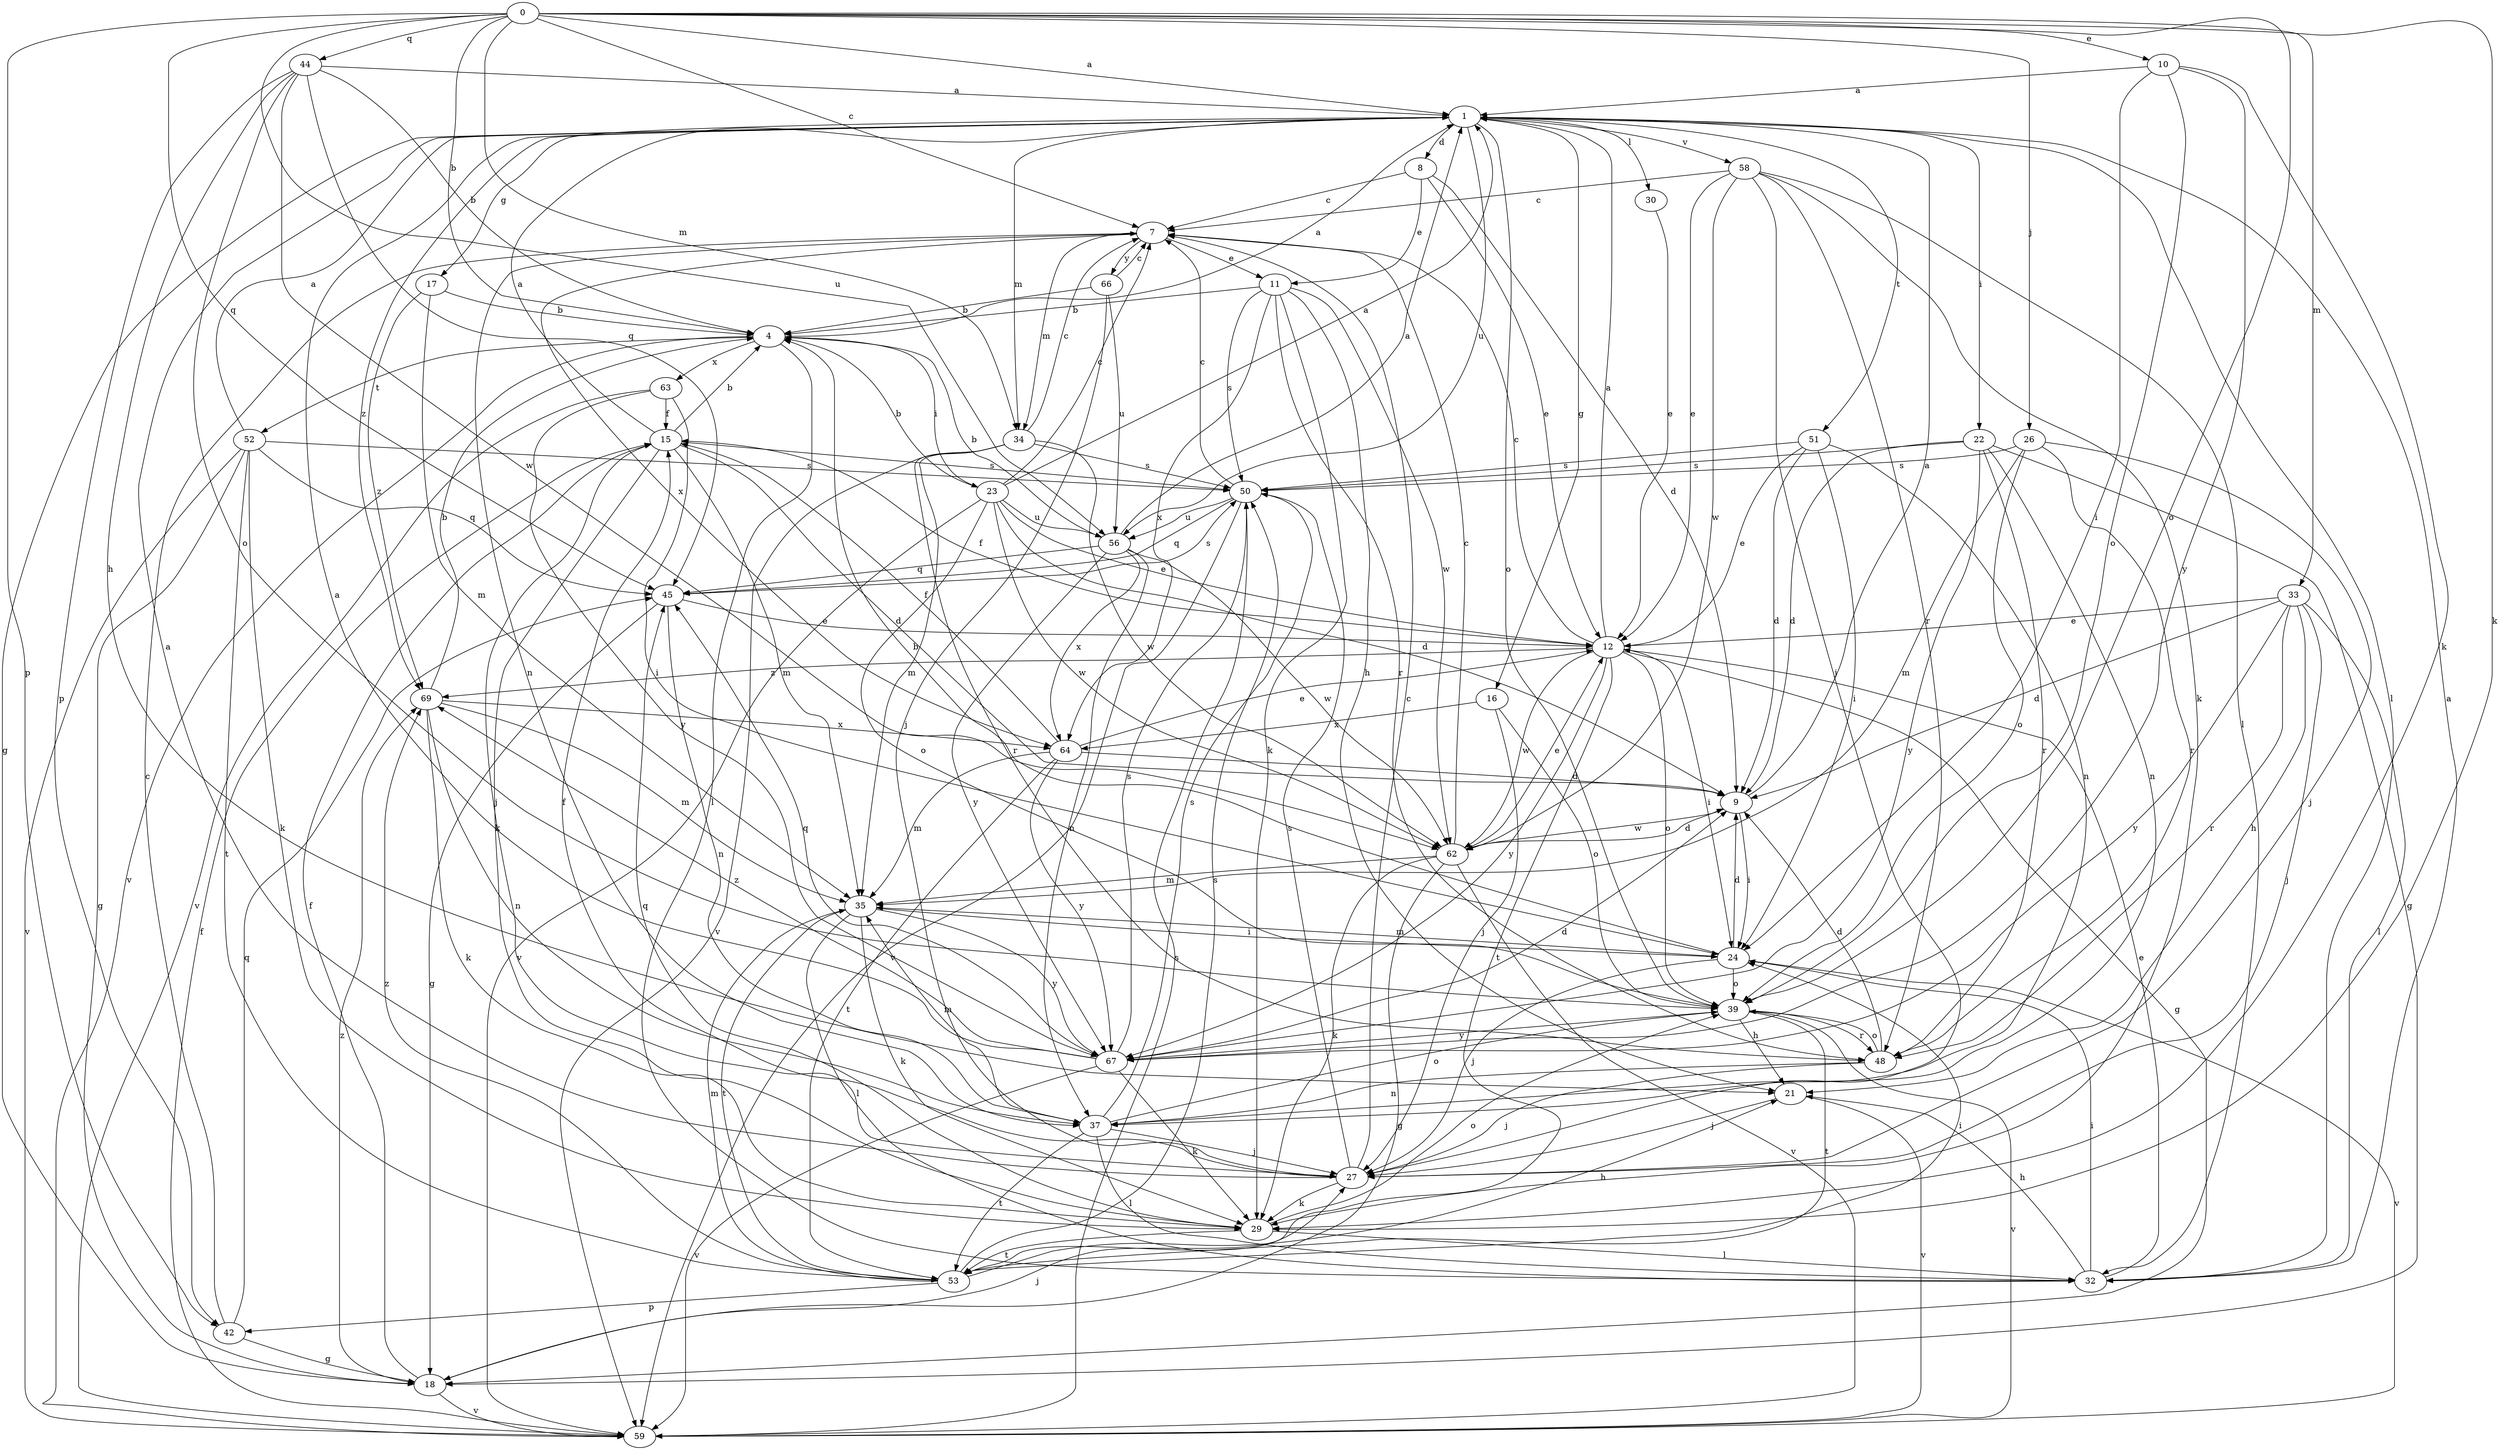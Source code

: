 strict digraph  {
0;
1;
4;
7;
8;
9;
10;
11;
12;
15;
16;
17;
18;
21;
22;
23;
24;
26;
27;
29;
30;
32;
33;
34;
35;
37;
39;
42;
44;
45;
48;
50;
51;
52;
53;
56;
58;
59;
62;
63;
64;
66;
67;
69;
0 -> 1  [label=a];
0 -> 4  [label=b];
0 -> 7  [label=c];
0 -> 10  [label=e];
0 -> 26  [label=j];
0 -> 29  [label=k];
0 -> 33  [label=m];
0 -> 34  [label=m];
0 -> 39  [label=o];
0 -> 42  [label=p];
0 -> 44  [label=q];
0 -> 45  [label=q];
0 -> 56  [label=u];
1 -> 8  [label=d];
1 -> 16  [label=g];
1 -> 17  [label=g];
1 -> 18  [label=g];
1 -> 22  [label=i];
1 -> 30  [label=l];
1 -> 32  [label=l];
1 -> 34  [label=m];
1 -> 39  [label=o];
1 -> 51  [label=t];
1 -> 56  [label=u];
1 -> 58  [label=v];
1 -> 69  [label=z];
4 -> 1  [label=a];
4 -> 23  [label=i];
4 -> 32  [label=l];
4 -> 52  [label=t];
4 -> 59  [label=v];
4 -> 63  [label=x];
7 -> 11  [label=e];
7 -> 34  [label=m];
7 -> 37  [label=n];
7 -> 64  [label=x];
7 -> 66  [label=y];
8 -> 7  [label=c];
8 -> 9  [label=d];
8 -> 11  [label=e];
8 -> 12  [label=e];
9 -> 1  [label=a];
9 -> 24  [label=i];
9 -> 62  [label=w];
10 -> 1  [label=a];
10 -> 24  [label=i];
10 -> 29  [label=k];
10 -> 39  [label=o];
10 -> 67  [label=y];
11 -> 4  [label=b];
11 -> 21  [label=h];
11 -> 29  [label=k];
11 -> 48  [label=r];
11 -> 50  [label=s];
11 -> 62  [label=w];
11 -> 64  [label=x];
12 -> 1  [label=a];
12 -> 7  [label=c];
12 -> 15  [label=f];
12 -> 18  [label=g];
12 -> 24  [label=i];
12 -> 39  [label=o];
12 -> 53  [label=t];
12 -> 62  [label=w];
12 -> 67  [label=y];
12 -> 69  [label=z];
15 -> 1  [label=a];
15 -> 4  [label=b];
15 -> 9  [label=d];
15 -> 27  [label=j];
15 -> 29  [label=k];
15 -> 35  [label=m];
15 -> 50  [label=s];
16 -> 27  [label=j];
16 -> 39  [label=o];
16 -> 64  [label=x];
17 -> 4  [label=b];
17 -> 35  [label=m];
17 -> 69  [label=z];
18 -> 15  [label=f];
18 -> 27  [label=j];
18 -> 59  [label=v];
18 -> 69  [label=z];
21 -> 27  [label=j];
21 -> 59  [label=v];
22 -> 9  [label=d];
22 -> 18  [label=g];
22 -> 37  [label=n];
22 -> 48  [label=r];
22 -> 50  [label=s];
22 -> 67  [label=y];
23 -> 1  [label=a];
23 -> 4  [label=b];
23 -> 7  [label=c];
23 -> 9  [label=d];
23 -> 12  [label=e];
23 -> 39  [label=o];
23 -> 56  [label=u];
23 -> 59  [label=v];
23 -> 62  [label=w];
24 -> 4  [label=b];
24 -> 9  [label=d];
24 -> 27  [label=j];
24 -> 35  [label=m];
24 -> 39  [label=o];
24 -> 59  [label=v];
26 -> 27  [label=j];
26 -> 35  [label=m];
26 -> 39  [label=o];
26 -> 48  [label=r];
26 -> 50  [label=s];
27 -> 1  [label=a];
27 -> 7  [label=c];
27 -> 15  [label=f];
27 -> 29  [label=k];
27 -> 50  [label=s];
29 -> 32  [label=l];
29 -> 39  [label=o];
29 -> 45  [label=q];
29 -> 53  [label=t];
30 -> 12  [label=e];
32 -> 1  [label=a];
32 -> 12  [label=e];
32 -> 21  [label=h];
32 -> 24  [label=i];
33 -> 9  [label=d];
33 -> 12  [label=e];
33 -> 21  [label=h];
33 -> 27  [label=j];
33 -> 32  [label=l];
33 -> 48  [label=r];
33 -> 67  [label=y];
34 -> 7  [label=c];
34 -> 35  [label=m];
34 -> 48  [label=r];
34 -> 50  [label=s];
34 -> 59  [label=v];
34 -> 62  [label=w];
35 -> 24  [label=i];
35 -> 29  [label=k];
35 -> 32  [label=l];
35 -> 53  [label=t];
35 -> 67  [label=y];
37 -> 27  [label=j];
37 -> 32  [label=l];
37 -> 35  [label=m];
37 -> 39  [label=o];
37 -> 50  [label=s];
37 -> 53  [label=t];
39 -> 21  [label=h];
39 -> 48  [label=r];
39 -> 53  [label=t];
39 -> 59  [label=v];
39 -> 67  [label=y];
42 -> 7  [label=c];
42 -> 18  [label=g];
42 -> 45  [label=q];
44 -> 1  [label=a];
44 -> 4  [label=b];
44 -> 21  [label=h];
44 -> 39  [label=o];
44 -> 42  [label=p];
44 -> 45  [label=q];
44 -> 62  [label=w];
45 -> 12  [label=e];
45 -> 18  [label=g];
45 -> 37  [label=n];
45 -> 50  [label=s];
48 -> 9  [label=d];
48 -> 27  [label=j];
48 -> 37  [label=n];
48 -> 39  [label=o];
50 -> 7  [label=c];
50 -> 45  [label=q];
50 -> 56  [label=u];
50 -> 59  [label=v];
51 -> 9  [label=d];
51 -> 12  [label=e];
51 -> 24  [label=i];
51 -> 37  [label=n];
51 -> 50  [label=s];
52 -> 1  [label=a];
52 -> 18  [label=g];
52 -> 29  [label=k];
52 -> 45  [label=q];
52 -> 50  [label=s];
52 -> 53  [label=t];
52 -> 59  [label=v];
53 -> 21  [label=h];
53 -> 24  [label=i];
53 -> 35  [label=m];
53 -> 42  [label=p];
53 -> 50  [label=s];
53 -> 69  [label=z];
56 -> 1  [label=a];
56 -> 4  [label=b];
56 -> 37  [label=n];
56 -> 45  [label=q];
56 -> 62  [label=w];
56 -> 64  [label=x];
56 -> 67  [label=y];
58 -> 7  [label=c];
58 -> 12  [label=e];
58 -> 27  [label=j];
58 -> 29  [label=k];
58 -> 32  [label=l];
58 -> 48  [label=r];
58 -> 62  [label=w];
59 -> 15  [label=f];
59 -> 50  [label=s];
62 -> 7  [label=c];
62 -> 9  [label=d];
62 -> 12  [label=e];
62 -> 18  [label=g];
62 -> 29  [label=k];
62 -> 35  [label=m];
62 -> 59  [label=v];
63 -> 15  [label=f];
63 -> 24  [label=i];
63 -> 59  [label=v];
63 -> 67  [label=y];
64 -> 9  [label=d];
64 -> 12  [label=e];
64 -> 15  [label=f];
64 -> 35  [label=m];
64 -> 53  [label=t];
64 -> 67  [label=y];
66 -> 4  [label=b];
66 -> 7  [label=c];
66 -> 27  [label=j];
66 -> 56  [label=u];
67 -> 1  [label=a];
67 -> 9  [label=d];
67 -> 29  [label=k];
67 -> 45  [label=q];
67 -> 50  [label=s];
67 -> 59  [label=v];
67 -> 69  [label=z];
69 -> 4  [label=b];
69 -> 29  [label=k];
69 -> 35  [label=m];
69 -> 37  [label=n];
69 -> 64  [label=x];
}
